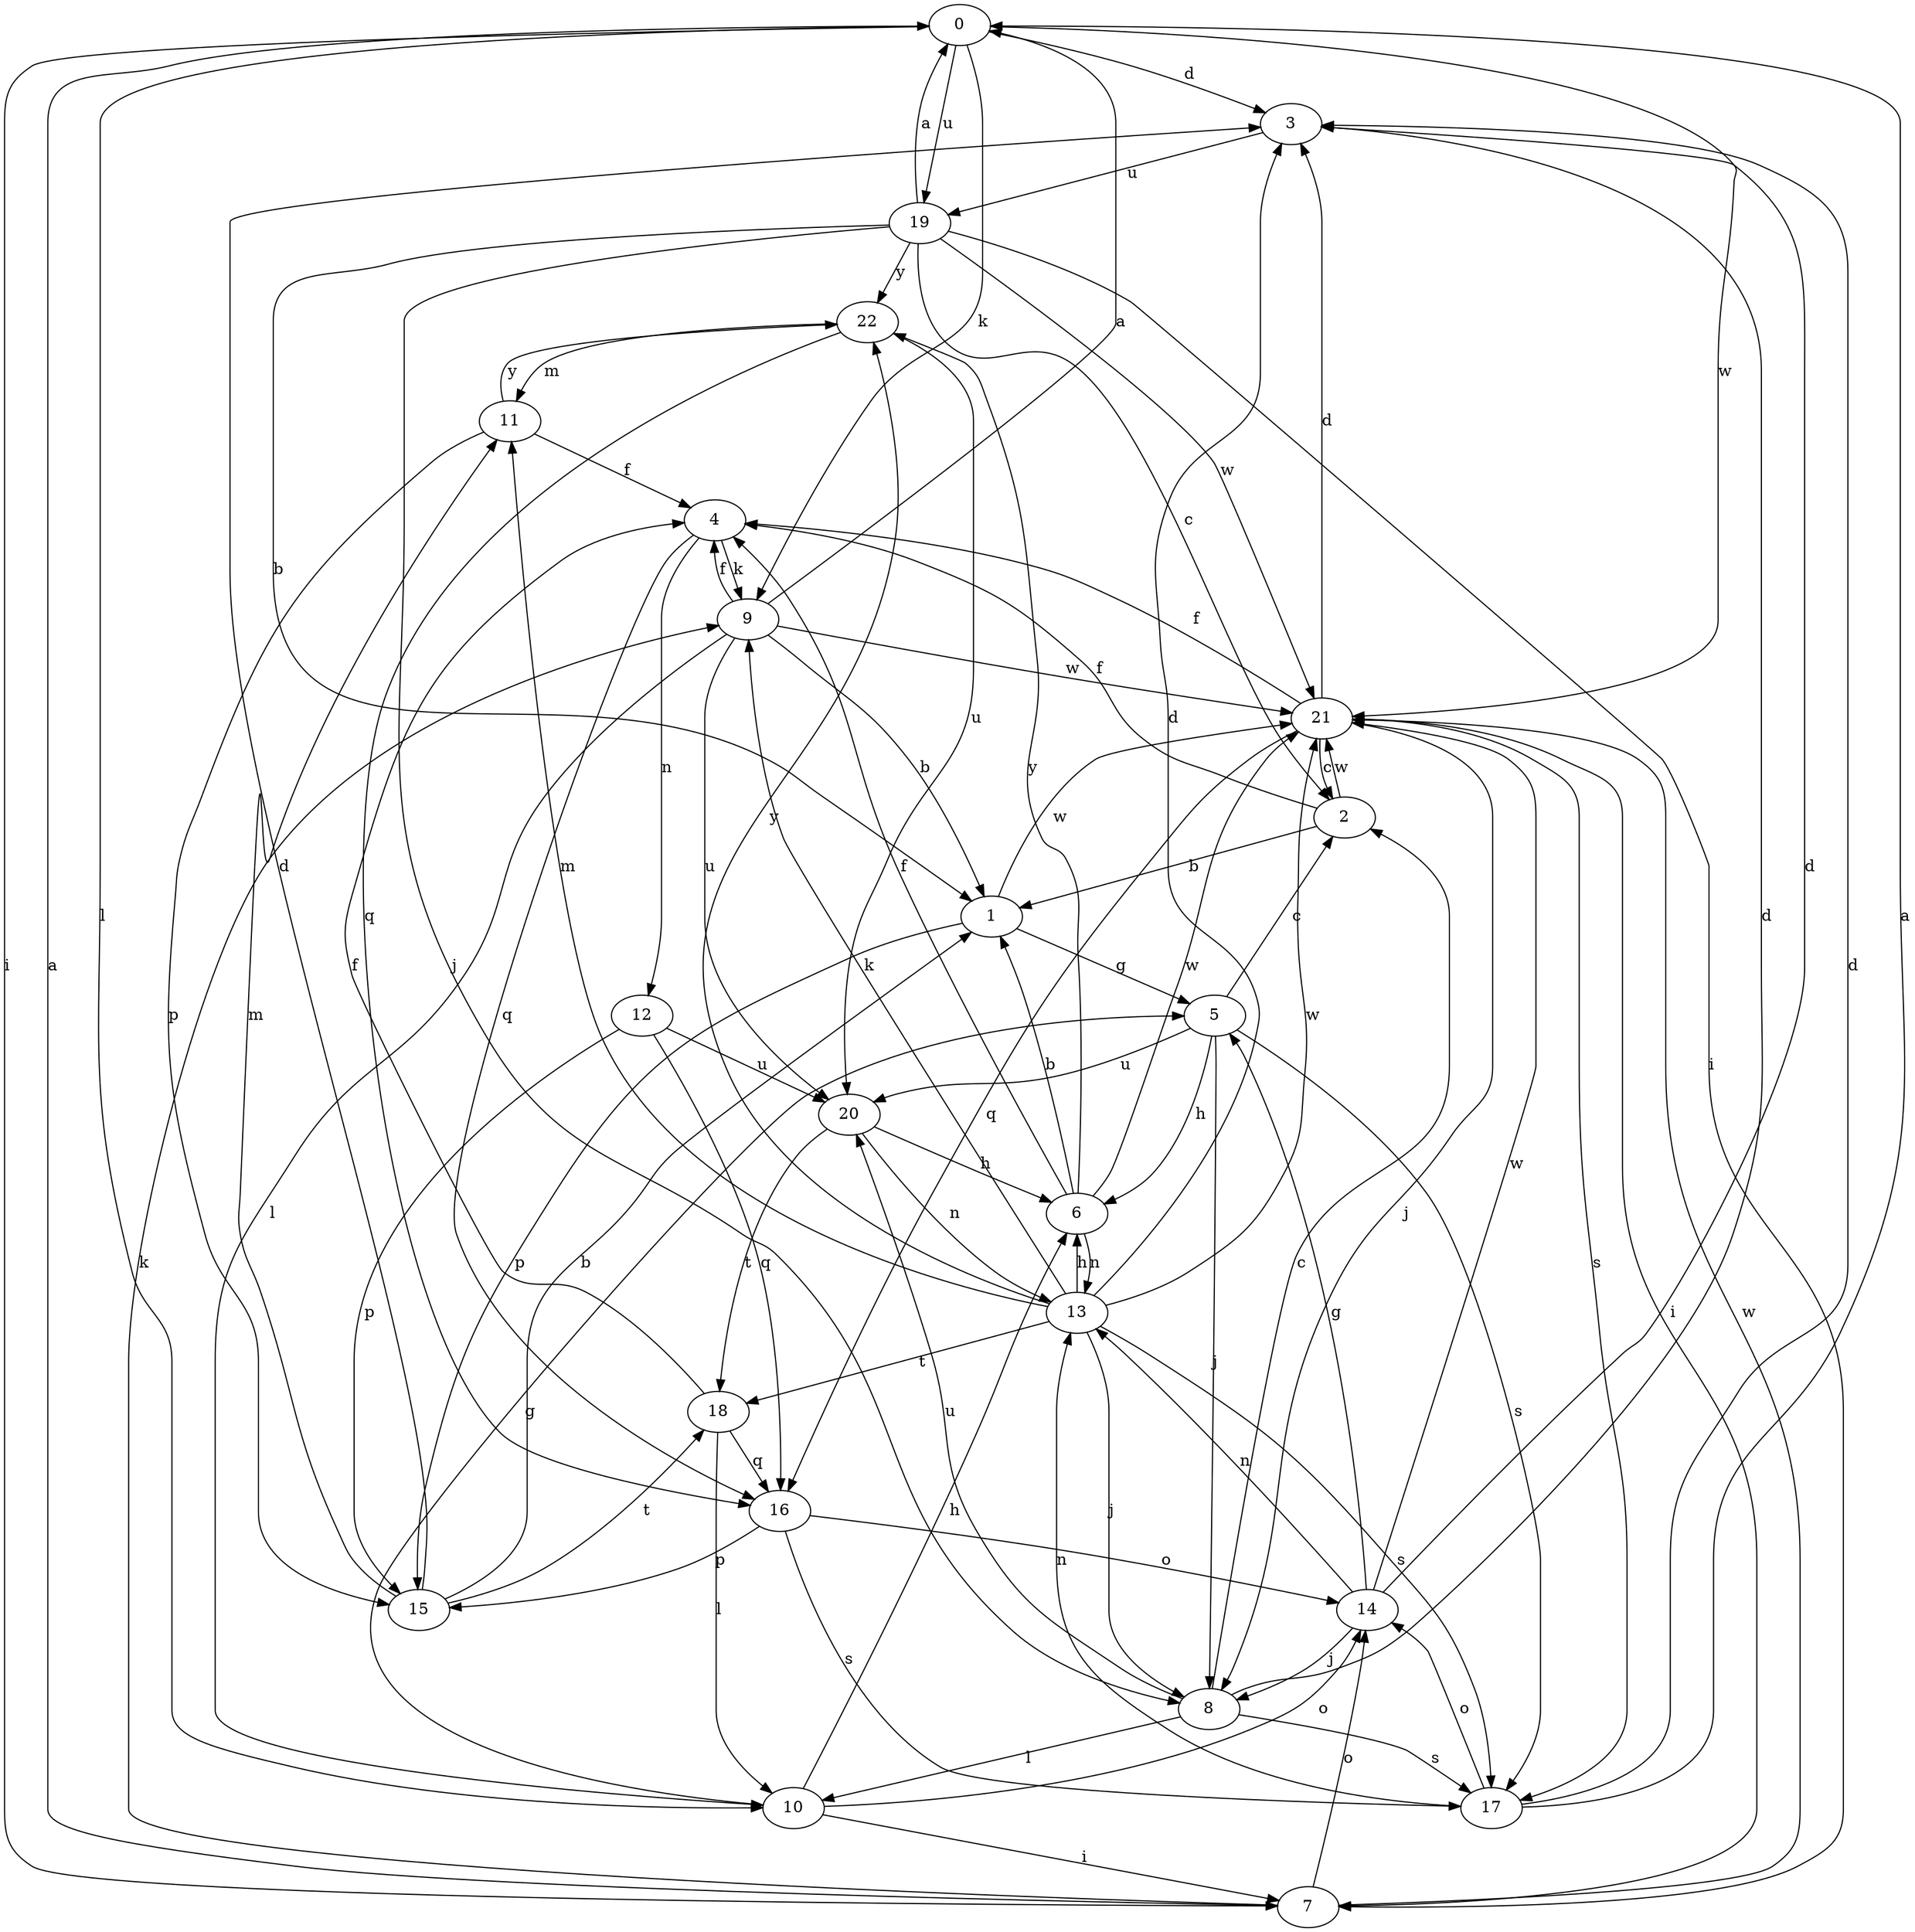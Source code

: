 strict digraph  {
0;
1;
2;
3;
4;
5;
6;
7;
8;
9;
10;
11;
12;
13;
14;
15;
16;
17;
18;
19;
20;
21;
22;
0 -> 3  [label=d];
0 -> 7  [label=i];
0 -> 9  [label=k];
0 -> 10  [label=l];
0 -> 19  [label=u];
0 -> 21  [label=w];
1 -> 5  [label=g];
1 -> 15  [label=p];
1 -> 21  [label=w];
2 -> 1  [label=b];
2 -> 4  [label=f];
2 -> 21  [label=w];
3 -> 19  [label=u];
4 -> 9  [label=k];
4 -> 12  [label=n];
4 -> 16  [label=q];
5 -> 2  [label=c];
5 -> 6  [label=h];
5 -> 8  [label=j];
5 -> 17  [label=s];
5 -> 20  [label=u];
6 -> 1  [label=b];
6 -> 4  [label=f];
6 -> 13  [label=n];
6 -> 21  [label=w];
6 -> 22  [label=y];
7 -> 0  [label=a];
7 -> 9  [label=k];
7 -> 14  [label=o];
7 -> 21  [label=w];
8 -> 2  [label=c];
8 -> 3  [label=d];
8 -> 10  [label=l];
8 -> 17  [label=s];
8 -> 20  [label=u];
9 -> 0  [label=a];
9 -> 1  [label=b];
9 -> 4  [label=f];
9 -> 10  [label=l];
9 -> 20  [label=u];
9 -> 21  [label=w];
10 -> 5  [label=g];
10 -> 6  [label=h];
10 -> 7  [label=i];
10 -> 14  [label=o];
11 -> 4  [label=f];
11 -> 15  [label=p];
11 -> 22  [label=y];
12 -> 15  [label=p];
12 -> 16  [label=q];
12 -> 20  [label=u];
13 -> 3  [label=d];
13 -> 6  [label=h];
13 -> 8  [label=j];
13 -> 9  [label=k];
13 -> 11  [label=m];
13 -> 17  [label=s];
13 -> 18  [label=t];
13 -> 21  [label=w];
13 -> 22  [label=y];
14 -> 3  [label=d];
14 -> 5  [label=g];
14 -> 8  [label=j];
14 -> 13  [label=n];
14 -> 21  [label=w];
15 -> 1  [label=b];
15 -> 3  [label=d];
15 -> 11  [label=m];
15 -> 18  [label=t];
16 -> 14  [label=o];
16 -> 15  [label=p];
16 -> 17  [label=s];
17 -> 0  [label=a];
17 -> 3  [label=d];
17 -> 13  [label=n];
17 -> 14  [label=o];
18 -> 4  [label=f];
18 -> 10  [label=l];
18 -> 16  [label=q];
19 -> 0  [label=a];
19 -> 1  [label=b];
19 -> 2  [label=c];
19 -> 7  [label=i];
19 -> 8  [label=j];
19 -> 21  [label=w];
19 -> 22  [label=y];
20 -> 6  [label=h];
20 -> 13  [label=n];
20 -> 18  [label=t];
21 -> 2  [label=c];
21 -> 3  [label=d];
21 -> 4  [label=f];
21 -> 7  [label=i];
21 -> 8  [label=j];
21 -> 16  [label=q];
21 -> 17  [label=s];
22 -> 11  [label=m];
22 -> 16  [label=q];
22 -> 20  [label=u];
}
